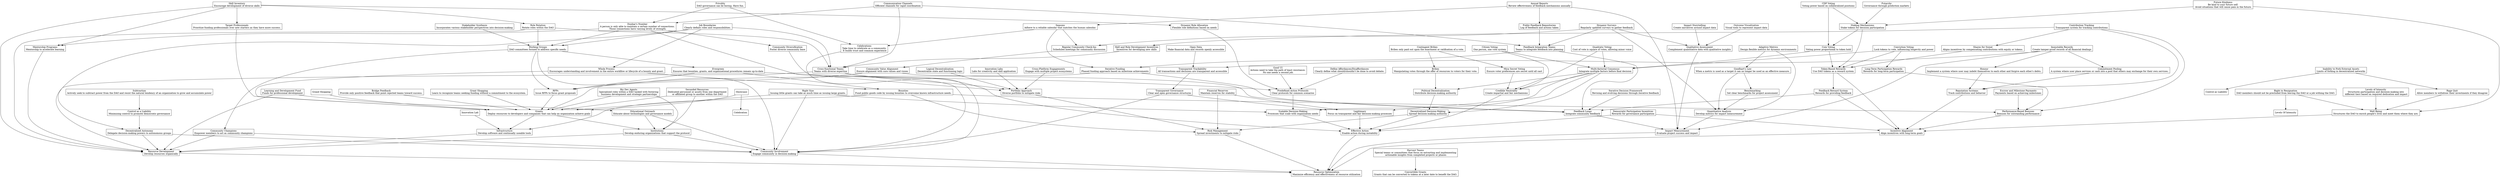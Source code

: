 digraph G {
    rankdir=TB; // Sets the direction of graph layout from top to bottom
    nodesep=0.6;  // increases the space between nodes at the same rank
    ranksep=1.2;
    node [shape=box];

    // Nodes definition with descriptions stripped for simplicity in this format

"Resource Optimization" [label="Resource Optimization\nMaximize efficiency and effectiveness of resource utilization"];
"Effective Action" [label="Effective Action\nEnable action during instability"];
"Community Involvement" [label="Community Involvement\nEngage community in decision-making"];
"Feedback Loops" [label="Feedback Loops\nIntegrate community feedback"];
"Iterative Funding" [label="Iterative Funding\nPhased funding approach based on milestone achievements"];
"Impact Measurement" [label="Impact Measurement\nEvaluate project success and impact"];
"Resource Development" [label="Resource Development\nDevelop resources organically"];
"Incentive Alignment" [label="Incentive Alignment\nAlign incentives with long-term goals"];
"Risk Management" [label="Risk Management\nSpread investments to mitigate risks"];
"Transparent Governance" [label="Transparent Governance\nClear and open governance structures"];
"Open Data" [label="Open Data\nMake financial data and records openly accessible"];
"Immutable Records" [label="Immutable Records\nCreate tamper-proof records of all financial dealings"];
"Educational Outreach" [label="Educational Outreach\nEducate about technologies and governance models"];
"Community Champions" [label="Community Champions\nEmpower members to act as community champions"];
"Decentralized Autonomy" [label="Decentralized Autonomy\nDelegate decision-making powers to autonomous groups"];
"Credible Neutrality" [label="Credible Neutrality\nCreate impartial and fair mechanisms"];
"Legitimacy" [label="Legitimacy\nFocus on transparent and fair decision-making processes"];
"Quantitative Analysis" [label="Quantitative Analysis\nDevelop metrics for impact measurement"];
"Qualitative Assessment" [label="Qualitative Assessment\nComplement quantitative data with qualitative insights"];
"Benchmarking" [label="Benchmarking\nSet clear benchmarks for project assessment"];
"Outcome Visualization" [label="Outcome Visualization\nVisual tools to represent impact data"];
"Impact Storytelling" [label="Impact Storytelling\nCreate narratives around impact data"];
"Adaptive Metrics" [label="Adaptive Metrics\nDesign flexible metrics for dynamic environments"];
"Regular Community Check-Ins" [label="Regular Community Check-Ins\nScheduled meetings for community discussion"];
"Dynamic Surveys" [label="Dynamic Surveys\nRegularly updated surveys to gather feedback"];
"Feedback Integration Teams" [label="Feedback Integration Teams\nTeams to integrate feedback into planning"];
"Public Feedback Repositories" [label="Public Feedback Repositories\nLog of feedback and actions taken"];
"Feedback Reward System" [label="Feedback Reward System\nRewards for providing feedback"];
"Annual Reports" [label="Annual Reports\nReview effectiveness of feedback mechanisms annually"];
"Skill Inventory" [label="Skill Inventory\nEncourage development of diverse skills"];
"Mentorship Programs" [label="Mentorship Programs\nMentorship to accelerate learning"];
"Role Rotation" [label="Role Rotation\nRotate roles within the DAO"];
"Cross-functional Teams" [label="Cross-functional Teams\nTeams with diverse expertise"];
"Learning and Development Fund" [label="Learning and Development Fund\nFunds for professional development"];
"Innovation Labs" [label="Innovation Labs\nLabs for creativity and skill application"];
"Token-Based Rewards" [label="Token-Based Rewards\nUse DAO tokens as a reward system"];
"Reputation Systems" [label="Reputation Systems\nTrack contributions and behavior"];
"Staking Mechanisms" [label="Staking Mechanisms\nStake tokens for decision participation"];
"Contribution Tracking" [label="Contribution Tracking\nTransparent system for tracking contributions"];
"Escrow and Milestone Payments" [label="Escrow and Milestone Payments\nPayments based on achieving milestones"];
"Performance-Based Bonuses" [label="Performance-Based Bonuses\nBonuses for outstanding performance"];
"Democratic Participation Incentives" [label="Democratic Participation Incentives\nRewards for governance participation"];
"Long-Term Participation Rewards" [label="Long-Term Participation Rewards\nRewards for long-term participation"];
"Skill and Role Development Incentives" [label="Skill and Role Development Incentives\nIncentives for developing new skills"];
"Portfolio Approach" [label="Portfolio Approach\nDiverse portfolio to mitigate risks"];
"Cross-Platform Engagements" [label="Cross-Platform Engagements\nEngage with multiple project ecosystems"];
"Community Diversification" [label="Community Diversification\nFoster diverse community base"];
"Financial Reserves" [label="Financial Reserves\nMaintain reserves for stability"];
"Decentralized Decision-Making" [label="Decentralized Decision-Making\nSpread decision-making authority"];
"Scalable Decision-Making" [label="Scalable Decision-Making\nProcesses that scale with organization needs"];
"Predefined Action Protocols" [label="Predefined Action Protocols\nClear protocols for common scenarios"];
"Communication Channels" [label="Communication Channels\nEfficient channels for rapid coordination"];
"Dynamic Role Allocation" [label="Dynamic Role Allocation\nFlexible role definitions based on needs"];
"Transparent Trackability" [label="Transparent Trackability\nAll transactions and decisions are transparent and accessible"];
"Stakeholder Synthesis" [label="Stakeholder Synthesis\nIncorporates various stakeholder perspectives into decision-making"];
"Iterative Decision Framework" [label="Iterative Decision Framework\nRevising and evolving decisions through iterative feedback"];
"Community Value Alignment" [label="Community Value Alignment\nEnsure alignment with core values and vision"];
"Futarchy" [label="Futarchy\nGovernance through prediction markets"];
"Rage Quit" [label="Rage Quit\nAllow members to withdraw their investments if they disagree"];
"Political Decentralization" [label="Political Decentralization\nDistribute decision-making authority"];
"Logical Decentralization" [label="Logical Decentralization\nDecentralize state and functioning logic"];
"Coin Voting" [label="Coin Voting\nVoting power proportional to token hold"];
"Citizen Voting" [label="Citizen Voting\nOne person, one vote system"];
"Conviction Voting" [label="Conviction Voting\nLock tokens to vote, influencing longevity and power"];
"Quadratic Voting" [label="Quadratic Voting\nCost of vote is square of votes, allowing minor voice"];
"Multi-factorial Consensus" [label="Multi-factorial Consensus\nIntegrate multiple factors before final decision"];
"Mica Secret Voting" [label="Mica Secret Voting\nEnsure voter preferences are secret until all cast"];
"Control as a Liability" [label="Control as a Liability\nMinimizing control to promote democratic governance"];
"CDP Voting" [label="CDP Voting\nVoting power based on collateralized positions"];
"Inability to Fork External Assets" [label="Inability to Fork External Assets\nLimits of forking in decentralized networks"];
"Celebrations" [label="Celebrations\nTake time to celebrate as a community.\n It builds trust and common experience"];
"Future Kindness" [label="Future Kindness\nBe kind to your future self.\n Avoid situations that will cause pain in the future."];
"Evergreen" [label="Evergreen\nEnsures that bounties, grants, and organizational procedures remain up-to-date"];
"Bounties" [label="Bounties\nFund public goods code by issuing bounties to overcome known infrastructure needs."];
"Grants" [label="Grants\nDeploy resources to developers and companies that can help an organization achieve goals"];
"RFPs" [label="RFPs\nIssue RFPs to focus grant proposals"];
"Infrastructure" [label="Infrastructure\nDevelop software and continually useable tools"];
"Institutions" [label="Institutions\nDevelop enduring organizations that support the protocol"];
"Biz Dev Agents" [label="Biz Dev Agents\nSpecialized roles within a DAO tasked with fostering\n business development and strategic partnerships"];
"Seconded Resources" [label="Seconded Resources\nDedicated personnel or assets from one department\n or affiliated group to another within the DAO"];
"Working Groups" [label="Working Groups\nDAO committees formed to address specific needs."];
"Good UI" [label="Good UI\nActions need to take the path of least resistance.\n No one needs a second job."];
"Define Affordances/Disaffordances" [label="Define Affordances/Disaffordances\nClearly define what should/shouldn't be done to avoid debate."];
"Whole Process" [label="Whole Process\nEncourages understanding and involvement in the entire workflow or lifecycle of a bounty and grant."];
"Job Boundaries" [label="Job Boundaries\nClearly defines roles and responsibilities."];
"Harvest Teams" [label="Harvest Teams\nSpecial teams or committees that focus on extracting and implementing\n actionable insights from completed projects or phases"];
"Levels of Intensity" [label="Levels of Intensity\nStructures participation and decision-making into\n different tiers based on required dedication and impact"];
"Well Being" [label="Well Being\nStructures the DAO to enrich people's lives and meet them where they are."];
"Bribes" [label="Bribes\nManipulating votes through the offer of resources to voters for their vote."];
"Contingent Bribes" [label="Contingent Bribes\nBribes only paid out upon the enactment or ratification of a vote."];
"Subtraction" [label="Subtraction\nActively seek to subtract power from the DAO and resist the natural tendency of an organization to grow and accumulate power"];
"Dunbar's Number" [label="Dunbar's Number\nA person is only able to maintain a certain number of connections.\n Those connections have varying levels of strength."];
"Seasons" [label="Seasons\nAdhere to a reliable calendar that matches the human calendar.\n"];
"Right to Resignation" [label="Right to Resignation\nDAO members should not be precluded from leaving the DAO or a job withing the DAO.\n"];
"Goodhart's Law" [label="Goodhart's Law\nWhen a metric is used as a target it can no longer be used as an effective measure.\n"];
"Shares for Sweat" [label="Shares for Sweat\nAligns incentives by compensating contributions with equity or tokens.\n"];
"Honour" [label="Honour\nImplement a system where user may indebt themselves to each other and forgive each other's debts.\n"];
"Commitment Pooling" [label="Commitment Pooling\nA system where user place services or cash into a pool that others may exchange for their own services.\n"];

"Right Size" [label="Right Size\nIssuing little grants can take as much time as issuing large grants.\n"];
"Bridge Feedback" [label="Bridge Feedback\nProvide only positive feedback that point rejected teams toward success.\n"];
"Target Professionals" [label="Target Professionals\nPrioritize funding professionals over new starters as they have more success.\n"];
"Grant Shopping" [label="Grant Shopping\nLearn to recognize teams seeking funding without a commitment to the ecosystem.\n"];
"Convertible Grants" [label="Convertible Grants\nGrants that can be converted to tokens at a later date to benefit the DAO.\n"];
"Frivolity" [label="Frivolity\nDAO governance can be boring. Have fun.\n"];




    // Relationships definition
   "Community Involvement" -> "Resource Optimization";
"Impact Measurement" -> "Resource Optimization";
"Resource Development" -> "Resource Optimization";
"Incentive Alignment" -> "Resource Optimization";
"Risk Management" -> "Resource Optimization";
"Effective Action" -> "Resource Optimization";
"Grant Shopping" -> "Grants";

"Token-Based Rewards" -> {"Incentive Alignment","Feedback Reward System"};
"Reputation Systems" -> "Incentive Alignment";
"Performance-Based Bonuses" -> "Incentive Alignment";
"Democratic Participation Incentives" -> {"Incentive Alignment", "Effective Action"};
"Skill and Role Development Incentives" -> "Cross-functional Teams";

"Contribution Tracking" -> {"Reputation Systems", "Performance-Based Bonuses", "Skill and Role Development Incentives", "Shares for Sweat"};

"Honour" -> {"Reputation Systems"};
"Commitment Pooling" -> {"Reputation Systems"}

"Escrow and Milestone Payments" -> "Performance-Based Bonuses";
"Long-Term Participation Rewards" -> "Performance-Based Bonuses";
"Staking Mechanisms" -> {"Token-Based Rewards", "Coin Voting"};

"Legitimacy" -> "Effective Action";
"Credible Neutrality" -> "Effective Action";
"Scalable Decision-Making" -> "Effective Action";
"Communication Channels" -> {"Cross-functional Teams" , "Feedback Integration Teams", "Dunbar's Number"};


"Financial Reserves" -> {"Risk Management","Legitimacy"};
"Portfolio Approach" -> "Risk Management";
"Decentralized Decision-Making" -> {"Risk Management", "Effective Action"};
"Inability to Fork External Assets" -> {"Control as Liability", "Rage Quit"};

"Cross-functional Teams" -> {"Resource Development", "Portfolio Approach", "Effective Action"};
"Cross-Platform Engagements" -> "Portfolio Approach";
"Community Diversification" -> "Portfolio Approach";
"Bridge Feedback" -> "Grants";


"Feedback Loops" -> "Impact Measurement";

"Iterative Funding" -> {"Feedback Loops", "Grants"};
"Regular Community Check-Ins" -> "Community Value Alignment";
"Feedback Integration Teams" -> {"Feedback Loops", "Iterative Funding"};
"Feedback Reward System" -> {"Feedback Loops", "Incentive Alignment"};

"Public Feedback Repositories" -> "Feedback Integration Teams";
"Dynamic Surveys" -> {"Regular Community Check-Ins","Qualitative Assessment", "Quantitative Analysis", "Feedback Integration Teams"};


"Predefined Action Protocols" -> "Scalable Decision-Making";
"Dynamic Role Allocation" -> "Predefined Action Protocols";


"Transparent Governance" -> {"Community Involvement", "Legitimacy"};
"Educational Outreach" -> {"Community Involvement", "Institutions"};
"Community Champions" -> {"Community Involvement", "Resource Development"};
"Decentralized Autonomy" -> {"Community Involvement", "Resource Development"};

"Open Data" -> "Transparent Trackability";
"Immutable Records" -> {"Transparent Trackability", "Impact Measurement", "Honour", "Commitment Pooling"};
"Seasons" -> {"Celebrations", "Iterative Funding","Regular Community Check-Ins"};
"Celebrations" -> "Community Involvement";

"Quantitative Analysis" -> "Impact Measurement";
"Qualitative Assessment" -> "Impact Measurement";

"Benchmarking" -> "Quantitative Analysis";
"Adaptive Metrics" -> {"Quantitative Analysis", "Goodhart's Law"};

"Goodhart's Law" -> {"Quantitative Analysis", "Benchmarking"}

"Outcome Visualization" -> "Qualitative Assessment";
"Impact Storytelling" -> "Qualitative Assessment";
"Target Professionals" -> "Grants";
"Grand Shopping" -> "Grants";
"Showcase" -> {"Grants", "Celebration"};
"Frivolity" -> {"Celebrations", "Dunbar's Number"}


"Annual Reports" -> {"Public Feedback Repositories","Impact Measurement", "Seasons" };

"Skill Inventory" -> {"Resource Development", "Mentorship Programs", "Role Rotation", "Dynamic Role Allocation","Target Professionals"};
"Mentorship Programs" -> "Resource Development";
"Role Rotation" -> {"Cross-functional Teams", "Resource Development", "Working Groups"};

"Learning and Development Fund" -> {"Resource Development", "Educational Outreach"};
"Innovation Labs" -> "Portfolio Approach";


"Dunbar's Number" -> {"Mentorship Programs", "Community Involvement", "Community Diversification", "Working Groups"};
"Conviction Voting" -> "Long-Term Participation Rewards";
"Shares for Sweat" -> "Token-Based Rewards";

"Transparent Trackability" -> {"Transparent Governance"};

"Stakeholder Synthesis" -> "Working Groups";
"Iterative Decision Framework" -> "Feedback Loops";
"Community Value Alignment" -> {"Feedback Loops", "RFPs"};

"Political Decentralization" -> {"Decentralized Decision-Making"};
"Logical Decentralization" -> "Portfolio Approach";
"Coin Voting" -> {"Token-Based Rewards", "Multi-factorial Consensus"};
"Citizen Voting" -> {"Credible Neutrality", "Multi-factorial Consensus"};
"Conviction Voting" -> {"Token-Based Rewards","Multi-factorial Consensus"};
"Quadratic Voting" -> {"Credible Neutrality", "Multi-factorial Consensus"};
"Multi-factorial Consensus" -> {"Scalable Decision-Making", "Credible Neutrality", "Legitimacy", "Decentralized Decision-Making", "Political Decentralization"};
"Mica Secret Voting" -> {"Credible Neutrality"};

"Control as a Liability" -> "Decentralized Autonomy";
"CDP Voting" -> {"Staking Mechanisms", "Coin Voting"};
"Future Kindness" -> {"Staking Mechanisms", "Well Being"};

"Evergreen" -> {"Bounties","RFPs","Predefined Action Protocols"};

"Infrastructure" -> "Resource Development";
"Grants" -> {"Infrastructure", "Institutions"};
"Bounties" -> {"Infrastructure", "Risk Management", "Performance-Based Bonuses"};
"Innovation Lab" -> {"Infrastructure"};

"Institutions" -> {"Resource Development", "Community Involvement"};

"Biz Dev Agents" -> {"Institutions","Grants"};
"Seconded Resources" -> {"Institutions", "Grants"};
"RFPs" -> {"Grants"};

"Working Groups" -> {"Community Involvement", "Evergreen", "RFPs", "Community Champions"};
"Good UI" -> "Predefined Action Protocols";
"Define Affordances/Disaffordances" -> "Predefined Action Protocols";
"Right to Resignation" -> {"Well Being","Levels Of Intensity"};
"Whole Process" -> {"Grants", "Bounties"};

"Job Boundaries" -> {"Decentralized Autonomy", "Cross-functional Teams", "Working Groups","Whole Process"};

"Harvest Teams" -> {"Convertible Grants"};
"Levels of Intensity" -> {"Well Being"};
"Well Being" -> "Incentive Alignment";
"Futarchy" -> "Staking Mechanisms";
"Rage Quit" -> "Well Being";

"Contingent Bribes" -> {"Bribes", "Mica Secret Voting"};
"Bribes" -> {"Political Decentralization"}
"Subtraction" -> {"Control as a Liability"}
"Right Size" -> {"Grants", "Community Involvement", "Scalable Decision-Making"}



    subgraph{rank=max; "Resource Optimization"}

    

}
